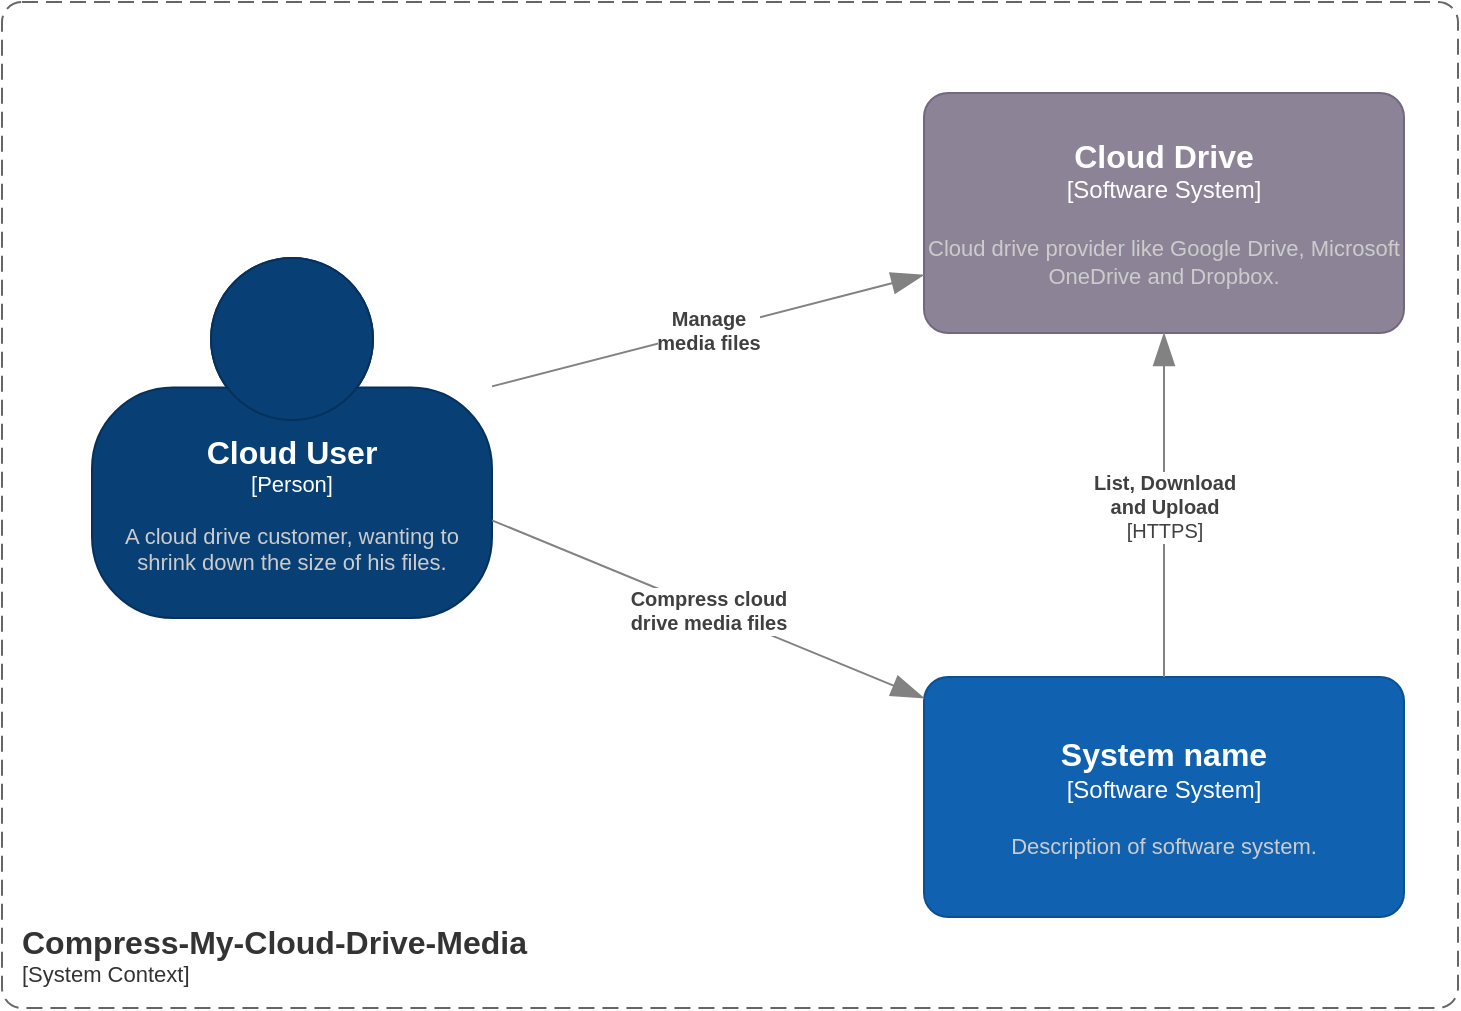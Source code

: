 <mxfile version="26.0.6" pages="2">
  <diagram name="System Context" id="HAuOFjpKwwE2w9zMnrlK">
    <mxGraphModel dx="2312" dy="1040" grid="0" gridSize="10" guides="1" tooltips="1" connect="1" arrows="1" fold="1" page="0" pageScale="1" pageWidth="850" pageHeight="1100" math="0" shadow="0">
      <root>
        <mxCell id="0" />
        <mxCell id="1" parent="0" />
        <object placeholders="1" c4Name="Compress-My-Cloud-Drive-Media" c4Type="SystemScopeBoundary" c4Application="System Context" label="&lt;font style=&quot;font-size: 16px&quot;&gt;&lt;b&gt;&lt;div style=&quot;text-align: left&quot;&gt;%c4Name%&lt;/div&gt;&lt;/b&gt;&lt;/font&gt;&lt;div style=&quot;text-align: left&quot;&gt;[%c4Application%]&lt;/div&gt;" id="vOuglv0krFL2pi8LMdZI-1">
          <mxCell style="rounded=1;fontSize=11;whiteSpace=wrap;html=1;dashed=1;arcSize=20;fillColor=none;strokeColor=#666666;fontColor=#333333;labelBackgroundColor=none;align=left;verticalAlign=bottom;labelBorderColor=none;spacingTop=0;spacing=10;dashPattern=8 4;metaEdit=1;rotatable=0;perimeter=rectanglePerimeter;noLabel=0;labelPadding=0;allowArrows=0;connectable=0;expand=0;recursiveResize=0;editable=1;pointerEvents=0;absoluteArcSize=1;points=[[0.25,0,0],[0.5,0,0],[0.75,0,0],[1,0.25,0],[1,0.5,0],[1,0.75,0],[0.75,1,0],[0.5,1,0],[0.25,1,0],[0,0.75,0],[0,0.5,0],[0,0.25,0]];container=1;collapsible=0;" parent="1" vertex="1">
            <mxGeometry x="-271" y="43" width="728" height="503" as="geometry" />
          </mxCell>
        </object>
        <object placeholders="1" c4Name="System name" c4Type="Software System" c4Description="Description of software system." label="&lt;font style=&quot;font-size: 16px&quot;&gt;&lt;b&gt;%c4Name%&lt;/b&gt;&lt;/font&gt;&lt;div&gt;[%c4Type%]&lt;/div&gt;&lt;br&gt;&lt;div&gt;&lt;font style=&quot;font-size: 11px&quot;&gt;&lt;font color=&quot;#cccccc&quot;&gt;%c4Description%&lt;/font&gt;&lt;/div&gt;" id="vOuglv0krFL2pi8LMdZI-4">
          <mxCell style="rounded=1;whiteSpace=wrap;html=1;labelBackgroundColor=none;fillColor=#1061B0;fontColor=#ffffff;align=center;arcSize=10;strokeColor=#0D5091;metaEdit=1;resizable=0;points=[[0.25,0,0],[0.5,0,0],[0.75,0,0],[1,0.25,0],[1,0.5,0],[1,0.75,0],[0.75,1,0],[0.5,1,0],[0.25,1,0],[0,0.75,0],[0,0.5,0],[0,0.25,0]];" parent="vOuglv0krFL2pi8LMdZI-1" vertex="1">
            <mxGeometry x="461" y="337.5" width="240" height="120" as="geometry" />
          </mxCell>
        </object>
        <object placeholders="1" c4Name="Cloud Drive" c4Type="Software System" c4Description="Cloud drive provider like Google Drive, Microsoft OneDrive and Dropbox." label="&lt;font style=&quot;font-size: 16px&quot;&gt;&lt;b&gt;%c4Name%&lt;/b&gt;&lt;/font&gt;&lt;div&gt;[%c4Type%]&lt;/div&gt;&lt;br&gt;&lt;div&gt;&lt;font style=&quot;font-size: 11px&quot;&gt;&lt;font color=&quot;#cccccc&quot;&gt;%c4Description%&lt;/font&gt;&lt;/div&gt;" id="vOuglv0krFL2pi8LMdZI-2">
          <mxCell style="rounded=1;whiteSpace=wrap;html=1;labelBackgroundColor=none;fillColor=#8C8496;fontColor=#ffffff;align=center;arcSize=10;strokeColor=#736782;metaEdit=1;resizable=0;points=[[0.25,0,0],[0.5,0,0],[0.75,0,0],[1,0.25,0],[1,0.5,0],[1,0.75,0],[0.75,1,0],[0.5,1,0],[0.25,1,0],[0,0.75,0],[0,0.5,0],[0,0.25,0]];" parent="vOuglv0krFL2pi8LMdZI-1" vertex="1">
            <mxGeometry x="461" y="45.5" width="240" height="120" as="geometry" />
          </mxCell>
        </object>
        <object placeholders="1" c4Name="Cloud User" c4Type="Person" c4Description="A cloud drive customer, wanting to shrink down the size of his files." label="&lt;font style=&quot;font-size: 16px&quot;&gt;&lt;b&gt;%c4Name%&lt;/b&gt;&lt;/font&gt;&lt;div&gt;[%c4Type%]&lt;/div&gt;&lt;br&gt;&lt;div&gt;&lt;font style=&quot;font-size: 11px&quot;&gt;&lt;font color=&quot;#cccccc&quot;&gt;%c4Description%&lt;/font&gt;&lt;/div&gt;" id="vOuglv0krFL2pi8LMdZI-5">
          <mxCell style="html=1;fontSize=11;dashed=0;whiteSpace=wrap;fillColor=#083F75;strokeColor=#06315C;fontColor=#ffffff;shape=mxgraph.c4.person2;align=center;metaEdit=1;points=[[0.5,0,0],[1,0.5,0],[1,0.75,0],[0.75,1,0],[0.5,1,0],[0.25,1,0],[0,0.75,0],[0,0.5,0]];resizable=0;" parent="vOuglv0krFL2pi8LMdZI-1" vertex="1">
            <mxGeometry x="45" y="128" width="200" height="180" as="geometry" />
          </mxCell>
        </object>
        <object placeholders="1" c4Type="Relationship" c4Description="Manage &#xa;media files" label="&lt;div style=&quot;text-align: left&quot;&gt;&lt;div style=&quot;text-align: center&quot;&gt;&lt;b&gt;%c4Description%&lt;/b&gt;&lt;/div&gt;" id="vOuglv0krFL2pi8LMdZI-6">
          <mxCell style="endArrow=blockThin;html=1;fontSize=10;fontColor=#404040;strokeWidth=1;endFill=1;strokeColor=#828282;elbow=vertical;metaEdit=1;endSize=14;startSize=14;jumpStyle=arc;jumpSize=16;rounded=0;" parent="vOuglv0krFL2pi8LMdZI-1" source="vOuglv0krFL2pi8LMdZI-5" target="vOuglv0krFL2pi8LMdZI-2" edge="1">
            <mxGeometry width="240" relative="1" as="geometry">
              <mxPoint x="374" y="192" as="sourcePoint" />
              <mxPoint x="614" y="192" as="targetPoint" />
            </mxGeometry>
          </mxCell>
        </object>
        <object placeholders="1" c4Type="Relationship" c4Description="Compress cloud &#xa;drive media files" label="&lt;div style=&quot;text-align: left&quot;&gt;&lt;div style=&quot;text-align: center&quot;&gt;&lt;b&gt;%c4Description%&lt;/b&gt;&lt;/div&gt;" id="vOuglv0krFL2pi8LMdZI-7">
          <mxCell style="endArrow=blockThin;html=1;fontSize=10;fontColor=#404040;strokeWidth=1;endFill=1;strokeColor=#828282;elbow=vertical;metaEdit=1;endSize=14;startSize=14;jumpStyle=arc;jumpSize=16;rounded=0;" parent="vOuglv0krFL2pi8LMdZI-1" source="vOuglv0krFL2pi8LMdZI-5" target="vOuglv0krFL2pi8LMdZI-4" edge="1">
            <mxGeometry width="240" relative="1" as="geometry">
              <mxPoint x="255" y="192" as="sourcePoint" />
              <mxPoint x="405" y="139" as="targetPoint" />
            </mxGeometry>
          </mxCell>
        </object>
        <object placeholders="1" c4Type="Relationship" c4Technology="HTTPS" c4Description="List, Download&#xa;and Upload" label="&lt;div style=&quot;text-align: left&quot;&gt;&lt;div style=&quot;text-align: center&quot;&gt;&lt;b&gt;%c4Description%&lt;/b&gt;&lt;/div&gt;&lt;div style=&quot;text-align: center&quot;&gt;[%c4Technology%]&lt;/div&gt;&lt;/div&gt;" id="vOuglv0krFL2pi8LMdZI-8">
          <mxCell style="endArrow=blockThin;html=1;fontSize=10;fontColor=#404040;strokeWidth=1;endFill=1;strokeColor=#828282;elbow=vertical;metaEdit=1;endSize=14;startSize=14;jumpStyle=arc;jumpSize=16;rounded=0;align=center;verticalAlign=middle;fontFamily=Helvetica;labelBackgroundColor=default;" parent="vOuglv0krFL2pi8LMdZI-1" source="vOuglv0krFL2pi8LMdZI-4" target="vOuglv0krFL2pi8LMdZI-2" edge="1">
            <mxGeometry width="240" relative="1" as="geometry">
              <mxPoint x="374" y="192" as="sourcePoint" />
              <mxPoint x="614" y="192" as="targetPoint" />
            </mxGeometry>
          </mxCell>
        </object>
      </root>
    </mxGraphModel>
  </diagram>
  <diagram id="whAdJnwwqrl-0NbLd0mx" name="Component">
    <mxGraphModel dx="2234" dy="-20" grid="0" gridSize="10" guides="1" tooltips="1" connect="1" arrows="1" fold="1" page="0" pageScale="1" pageWidth="850" pageHeight="1100" math="0" shadow="0">
      <root>
        <mxCell id="0" />
        <mxCell id="1" parent="0" />
        <object placeholders="1" c4Name="Runnable Jar for Compress-My-Cloud-Drive-Media" c4Type="ContainerScopeBoundary" c4Application="Container" label="&lt;font style=&quot;font-size: 16px&quot;&gt;&lt;b&gt;&lt;div style=&quot;text-align: left&quot;&gt;%c4Name%&lt;/div&gt;&lt;/b&gt;&lt;/font&gt;&lt;div style=&quot;text-align: left&quot;&gt;[%c4Application%]&lt;/div&gt;" id="gP7x9QpX73AReZxhzerS-1">
          <mxCell style="rounded=1;fontSize=11;whiteSpace=wrap;html=1;dashed=1;arcSize=20;fillColor=none;strokeColor=#666666;fontColor=#333333;labelBackgroundColor=none;align=left;verticalAlign=bottom;labelBorderColor=none;spacingTop=0;spacing=10;dashPattern=8 4;metaEdit=1;rotatable=0;perimeter=rectanglePerimeter;noLabel=0;labelPadding=0;allowArrows=0;connectable=0;expand=0;recursiveResize=0;editable=1;pointerEvents=0;absoluteArcSize=1;points=[[0.25,0,0],[0.5,0,0],[0.75,0,0],[1,0.25,0],[1,0.5,0],[1,0.75,0],[0.75,1,0],[0.5,1,0],[0.25,1,0],[0,0.75,0],[0,0.5,0],[0,0.25,0]];fontFamily=Helvetica;container=1;collapsible=0;" vertex="1" parent="1">
            <mxGeometry x="-119" y="937" width="993" height="892" as="geometry" />
          </mxCell>
        </object>
        <object placeholders="1" c4Name="Main" c4Type="Component" c4Technology="Java" c4Description="" label="&lt;font style=&quot;font-size: 16px&quot;&gt;&lt;b&gt;%c4Name%&lt;/b&gt;&lt;/font&gt;&lt;div&gt;[%c4Type%: %c4Technology%]&lt;/div&gt;&lt;br&gt;&lt;div&gt;&lt;font style=&quot;font-size: 11px&quot;&gt;%c4Description%&lt;/font&gt;&lt;/div&gt;" id="gP7x9QpX73AReZxhzerS-2">
          <mxCell style="rounded=1;whiteSpace=wrap;html=1;labelBackgroundColor=none;fillColor=#63BEF2;fontColor=#ffffff;align=center;arcSize=6;strokeColor=#2086C9;metaEdit=1;resizable=0;points=[[0.25,0,0],[0.5,0,0],[0.75,0,0],[1,0.25,0],[1,0.5,0],[1,0.75,0],[0.75,1,0],[0.5,1,0],[0.25,1,0],[0,0.75,0],[0,0.5,0],[0,0.25,0]];fontFamily=Helvetica;fontSize=10;" vertex="1" parent="gP7x9QpX73AReZxhzerS-1">
            <mxGeometry x="63" y="105" width="240" height="120" as="geometry" />
          </mxCell>
        </object>
        <object placeholders="1" c4Name="HandlerFactory" c4Type="Component" c4Technology="Java" c4Description="Create handlers according to user goals" label="&lt;font style=&quot;font-size: 16px&quot;&gt;&lt;b&gt;%c4Name%&lt;/b&gt;&lt;/font&gt;&lt;div&gt;[%c4Type%: %c4Technology%]&lt;/div&gt;&lt;br&gt;&lt;div&gt;&lt;font style=&quot;font-size: 11px&quot;&gt;%c4Description%&lt;/font&gt;&lt;/div&gt;" id="gP7x9QpX73AReZxhzerS-3">
          <mxCell style="rounded=1;whiteSpace=wrap;html=1;labelBackgroundColor=none;fillColor=#63BEF2;fontColor=#ffffff;align=center;arcSize=6;strokeColor=#2086C9;metaEdit=1;resizable=0;points=[[0.25,0,0],[0.5,0,0],[0.75,0,0],[1,0.25,0],[1,0.5,0],[1,0.75,0],[0.75,1,0],[0.5,1,0],[0.25,1,0],[0,0.75,0],[0,0.5,0],[0,0.25,0]];fontFamily=Helvetica;fontSize=10;" vertex="1" parent="gP7x9QpX73AReZxhzerS-1">
            <mxGeometry x="636" y="180" width="240" height="120" as="geometry" />
          </mxCell>
        </object>
        <object placeholders="1" c4Name="CloudClientFactory" c4Type="Component" c4Technology="Java" c4Description="Create a cloud client implementation like Google Drive, OneDrive or Dropbox." label="&lt;font style=&quot;font-size: 16px&quot;&gt;&lt;b&gt;%c4Name%&lt;/b&gt;&lt;/font&gt;&lt;div&gt;[%c4Type%: %c4Technology%]&lt;/div&gt;&lt;br&gt;&lt;div&gt;&lt;font style=&quot;font-size: 11px&quot;&gt;%c4Description%&lt;/font&gt;&lt;/div&gt;" id="gP7x9QpX73AReZxhzerS-4">
          <mxCell style="rounded=1;whiteSpace=wrap;html=1;labelBackgroundColor=none;fillColor=#63BEF2;fontColor=#ffffff;align=center;arcSize=6;strokeColor=#2086C9;metaEdit=1;resizable=0;points=[[0.25,0,0],[0.5,0,0],[0.75,0,0],[1,0.25,0],[1,0.5,0],[1,0.75,0],[0.75,1,0],[0.5,1,0],[0.25,1,0],[0,0.75,0],[0,0.5,0],[0,0.25,0]];fontFamily=Helvetica;fontSize=10;" vertex="1" parent="gP7x9QpX73AReZxhzerS-1">
            <mxGeometry x="636" y="25" width="240" height="120" as="geometry" />
          </mxCell>
        </object>
        <object placeholders="1" c4Type="Relationship" c4Description="createCloudClientHandlers()" label="&lt;div style=&quot;text-align: left&quot;&gt;&lt;div style=&quot;text-align: center&quot;&gt;&lt;b&gt;%c4Description%&lt;/b&gt;&lt;/div&gt;" id="gP7x9QpX73AReZxhzerS-5">
          <mxCell style="endArrow=blockThin;html=1;fontSize=10;fontColor=#404040;strokeWidth=1;endFill=1;strokeColor=#828282;elbow=vertical;metaEdit=1;endSize=14;startSize=14;jumpStyle=arc;jumpSize=16;rounded=0;align=center;verticalAlign=middle;fontFamily=Helvetica;labelBackgroundColor=default;" edge="1" parent="gP7x9QpX73AReZxhzerS-1" source="gP7x9QpX73AReZxhzerS-2" target="gP7x9QpX73AReZxhzerS-3">
            <mxGeometry width="240" relative="1" as="geometry">
              <mxPoint x="323" y="237" as="sourcePoint" />
              <mxPoint x="563" y="237" as="targetPoint" />
            </mxGeometry>
          </mxCell>
        </object>
        <object placeholders="1" c4Type="Relationship" c4Description="getCloudClient()" label="&lt;div style=&quot;text-align: left&quot;&gt;&lt;div style=&quot;text-align: center&quot;&gt;&lt;b&gt;%c4Description%&lt;/b&gt;&lt;/div&gt;" id="gP7x9QpX73AReZxhzerS-6">
          <mxCell style="endArrow=blockThin;html=1;fontSize=10;fontColor=#404040;strokeWidth=1;endFill=1;strokeColor=#828282;elbow=vertical;metaEdit=1;endSize=14;startSize=14;jumpStyle=arc;jumpSize=16;rounded=0;align=center;verticalAlign=middle;fontFamily=Helvetica;labelBackgroundColor=default;" edge="1" parent="gP7x9QpX73AReZxhzerS-1" source="gP7x9QpX73AReZxhzerS-2" target="gP7x9QpX73AReZxhzerS-4">
            <mxGeometry width="240" relative="1" as="geometry">
              <mxPoint x="193" y="209" as="sourcePoint" />
              <mxPoint x="362" y="103" as="targetPoint" />
            </mxGeometry>
          </mxCell>
        </object>
        <object placeholders="1" c4Name="Cloud Client" c4Type="Component" c4Technology="Java Interface" c4Description="Represents the cloud drive that the user wants to compress his media files." label="&lt;font style=&quot;font-size: 16px&quot;&gt;&lt;b&gt;%c4Name%&lt;/b&gt;&lt;/font&gt;&lt;div&gt;[%c4Type%: %c4Technology%]&lt;/div&gt;&lt;br&gt;&lt;div&gt;&lt;font style=&quot;font-size: 11px&quot;&gt;%c4Description%&lt;/font&gt;&lt;/div&gt;" id="gP7x9QpX73AReZxhzerS-7">
          <mxCell style="rounded=1;whiteSpace=wrap;html=1;labelBackgroundColor=none;fillColor=#63BEF2;fontColor=#ffffff;align=center;arcSize=6;strokeColor=#2086C9;metaEdit=1;resizable=0;points=[[0.25,0,0],[0.5,0,0],[0.75,0,0],[1,0.25,0],[1,0.5,0],[1,0.75,0],[0.75,1,0],[0.5,1,0],[0.25,1,0],[0,0.75,0],[0,0.5,0],[0,0.25,0]];fontFamily=Helvetica;fontSize=10;" vertex="1" parent="gP7x9QpX73AReZxhzerS-1">
            <mxGeometry x="63" y="473" width="240" height="120" as="geometry" />
          </mxCell>
        </object>
        <object placeholders="1" c4Name="Cloud Client Handler" c4Type="Component" c4Technology="Java Interface" c4Description="Represents a handler that wants to register itself on the CloudClient." label="&lt;font style=&quot;font-size: 16px&quot;&gt;&lt;b&gt;%c4Name%&lt;/b&gt;&lt;/font&gt;&lt;div&gt;[%c4Type%: %c4Technology%]&lt;/div&gt;&lt;br&gt;&lt;div&gt;&lt;font style=&quot;font-size: 11px&quot;&gt;%c4Description%&lt;/font&gt;&lt;/div&gt;" id="gP7x9QpX73AReZxhzerS-8">
          <mxCell style="rounded=1;whiteSpace=wrap;html=1;labelBackgroundColor=none;fillColor=#63BEF2;fontColor=#ffffff;align=center;arcSize=6;strokeColor=#2086C9;metaEdit=1;resizable=0;points=[[0.25,0,0],[0.5,0,0],[0.75,0,0],[1,0.25,0],[1,0.5,0],[1,0.75,0],[0.75,1,0],[0.5,1,0],[0.25,1,0],[0,0.75,0],[0,0.5,0],[0,0.25,0]];fontFamily=Helvetica;fontSize=10;" vertex="1" parent="gP7x9QpX73AReZxhzerS-1">
            <mxGeometry x="63" y="691" width="240" height="120" as="geometry" />
          </mxCell>
        </object>
        <object placeholders="1" c4Type="Relationship" c4Description="Register itself as &#xa;observer of any event." label="&lt;div style=&quot;text-align: left&quot;&gt;&lt;div style=&quot;text-align: center&quot;&gt;&lt;b&gt;%c4Description%&lt;/b&gt;&lt;/div&gt;" id="gP7x9QpX73AReZxhzerS-9">
          <mxCell style="endArrow=blockThin;html=1;fontSize=10;fontColor=#404040;strokeWidth=1;endFill=1;strokeColor=#828282;elbow=vertical;metaEdit=1;endSize=14;startSize=14;jumpStyle=arc;jumpSize=16;rounded=0;" edge="1" parent="gP7x9QpX73AReZxhzerS-1" source="gP7x9QpX73AReZxhzerS-8" target="gP7x9QpX73AReZxhzerS-7">
            <mxGeometry width="240" relative="1" as="geometry">
              <mxPoint x="-163" y="1199" as="sourcePoint" />
              <mxPoint x="317" y="935" as="targetPoint" />
            </mxGeometry>
          </mxCell>
        </object>
        <object placeholders="1" c4Type="Relationship" c4Description="runFiles()&#xa;The process of listing files" label="&lt;div style=&quot;text-align: left&quot;&gt;&lt;div style=&quot;text-align: center&quot;&gt;&lt;b&gt;%c4Description%&lt;/b&gt;&lt;/div&gt;" id="gP7x9QpX73AReZxhzerS-10">
          <mxCell style="endArrow=blockThin;html=1;fontSize=10;fontColor=#404040;strokeWidth=1;endFill=1;strokeColor=#828282;elbow=vertical;metaEdit=1;endSize=14;startSize=14;jumpStyle=arc;jumpSize=16;rounded=0;edgeStyle=orthogonalEdgeStyle;align=center;verticalAlign=middle;fontFamily=Helvetica;labelBackgroundColor=default;" edge="1" parent="gP7x9QpX73AReZxhzerS-1" source="gP7x9QpX73AReZxhzerS-2" target="gP7x9QpX73AReZxhzerS-7">
            <mxGeometry x="0.005" width="240" relative="1" as="geometry">
              <mxPoint x="193" y="209" as="sourcePoint" />
              <mxPoint x="362" y="103" as="targetPoint" />
              <mxPoint as="offset" />
            </mxGeometry>
          </mxCell>
        </object>
        <object placeholders="1" c4Name="Start Event Observer" c4Type="Component" c4Technology="Java Interface" c4Description="Observe the start of the process of listing files.&#xa;Kind of a header section." label="&lt;font style=&quot;font-size: 16px&quot;&gt;&lt;b&gt;%c4Name%&lt;/b&gt;&lt;/font&gt;&lt;div&gt;[%c4Type%: %c4Technology%]&lt;/div&gt;&lt;br&gt;&lt;div&gt;&lt;font style=&quot;font-size: 11px&quot;&gt;%c4Description%&lt;/font&gt;&lt;/div&gt;" id="gP7x9QpX73AReZxhzerS-11">
          <mxCell style="rounded=1;whiteSpace=wrap;html=1;labelBackgroundColor=none;fillColor=#63BEF2;fontColor=#ffffff;align=center;arcSize=6;strokeColor=#2086C9;metaEdit=1;resizable=0;points=[[0.25,0,0],[0.5,0,0],[0.75,0,0],[1,0.25,0],[1,0.5,0],[1,0.75,0],[0.75,1,0],[0.5,1,0],[0.25,1,0],[0,0.75,0],[0,0.5,0],[0,0.25,0]];fontFamily=Helvetica;fontSize=10;" vertex="1" parent="gP7x9QpX73AReZxhzerS-1">
            <mxGeometry x="636" y="426" width="240" height="120" as="geometry" />
          </mxCell>
        </object>
        <object placeholders="1" c4Type="Relationship" c4Description="Notify Observer" label="&lt;div style=&quot;text-align: left&quot;&gt;&lt;div style=&quot;text-align: center&quot;&gt;&lt;b&gt;%c4Description%&lt;/b&gt;&lt;/div&gt;" id="gP7x9QpX73AReZxhzerS-12">
          <mxCell style="endArrow=blockThin;html=1;fontSize=10;fontColor=#404040;strokeWidth=1;endFill=1;strokeColor=#828282;elbow=vertical;metaEdit=1;endSize=14;startSize=14;jumpStyle=arc;jumpSize=16;rounded=0;" edge="1" parent="gP7x9QpX73AReZxhzerS-1" source="gP7x9QpX73AReZxhzerS-7" target="gP7x9QpX73AReZxhzerS-11">
            <mxGeometry width="240" relative="1" as="geometry">
              <mxPoint x="898" y="380" as="sourcePoint" />
              <mxPoint x="969" y="286" as="targetPoint" />
            </mxGeometry>
          </mxCell>
        </object>
        <object placeholders="1" c4Name="Item Event Observer" c4Type="Component" c4Technology="Java Interface" c4Description="Observe file by file of the process of listing files." label="&lt;font style=&quot;font-size: 16px&quot;&gt;&lt;b&gt;%c4Name%&lt;/b&gt;&lt;/font&gt;&lt;div&gt;[%c4Type%: %c4Technology%]&lt;/div&gt;&lt;br&gt;&lt;div&gt;&lt;font style=&quot;font-size: 11px&quot;&gt;%c4Description%&lt;/font&gt;&lt;/div&gt;" id="gP7x9QpX73AReZxhzerS-13">
          <mxCell style="rounded=1;whiteSpace=wrap;html=1;labelBackgroundColor=none;fillColor=#63BEF2;fontColor=#ffffff;align=center;arcSize=6;strokeColor=#2086C9;metaEdit=1;resizable=0;points=[[0.25,0,0],[0.5,0,0],[0.75,0,0],[1,0.25,0],[1,0.5,0],[1,0.75,0],[0.75,1,0],[0.5,1,0],[0.25,1,0],[0,0.75,0],[0,0.5,0],[0,0.25,0]];fontFamily=Helvetica;fontSize=10;" vertex="1" parent="gP7x9QpX73AReZxhzerS-1">
            <mxGeometry x="636" y="563" width="240" height="120" as="geometry" />
          </mxCell>
        </object>
        <object placeholders="1" c4Type="Relationship" c4Description="Notify Observer" label="&lt;div style=&quot;text-align: left&quot;&gt;&lt;div style=&quot;text-align: center&quot;&gt;&lt;b&gt;%c4Description%&lt;/b&gt;&lt;/div&gt;" id="gP7x9QpX73AReZxhzerS-14">
          <mxCell style="endArrow=blockThin;html=1;fontSize=10;fontColor=#404040;strokeWidth=1;endFill=1;strokeColor=#828282;elbow=vertical;metaEdit=1;endSize=14;startSize=14;jumpStyle=arc;jumpSize=16;rounded=0;" edge="1" parent="gP7x9QpX73AReZxhzerS-1" source="gP7x9QpX73AReZxhzerS-7" target="gP7x9QpX73AReZxhzerS-13">
            <mxGeometry width="240" relative="1" as="geometry">
              <mxPoint x="926" y="163" as="sourcePoint" />
              <mxPoint x="1028" y="380" as="targetPoint" />
            </mxGeometry>
          </mxCell>
        </object>
        <object placeholders="1" c4Name="End Event Observer" c4Type="Component" c4Technology="Java Interface" c4Description="Observe the end of the process of listing files.&#xa;Kind of a footer section." label="&lt;font style=&quot;font-size: 16px&quot;&gt;&lt;b&gt;%c4Name%&lt;/b&gt;&lt;/font&gt;&lt;div&gt;[%c4Type%: %c4Technology%]&lt;/div&gt;&lt;br&gt;&lt;div&gt;&lt;font style=&quot;font-size: 11px&quot;&gt;%c4Description%&lt;/font&gt;&lt;/div&gt;" id="gP7x9QpX73AReZxhzerS-15">
          <mxCell style="rounded=1;whiteSpace=wrap;html=1;labelBackgroundColor=none;fillColor=#63BEF2;fontColor=#ffffff;align=center;arcSize=6;strokeColor=#2086C9;metaEdit=1;resizable=0;points=[[0.25,0,0],[0.5,0,0],[0.75,0,0],[1,0.25,0],[1,0.5,0],[1,0.75,0],[0.75,1,0],[0.5,1,0],[0.25,1,0],[0,0.75,0],[0,0.5,0],[0,0.25,0]];fontFamily=Helvetica;fontSize=10;" vertex="1" parent="gP7x9QpX73AReZxhzerS-1">
            <mxGeometry x="636" y="699" width="240" height="120" as="geometry" />
          </mxCell>
        </object>
        <object placeholders="1" c4Type="Relationship" c4Description="Notify Observer" label="&lt;div style=&quot;text-align: left&quot;&gt;&lt;div style=&quot;text-align: center&quot;&gt;&lt;b&gt;%c4Description%&lt;/b&gt;&lt;/div&gt;" id="gP7x9QpX73AReZxhzerS-16">
          <mxCell style="endArrow=blockThin;html=1;fontSize=10;fontColor=#404040;strokeWidth=1;endFill=1;strokeColor=#828282;elbow=vertical;metaEdit=1;endSize=14;startSize=14;jumpStyle=arc;jumpSize=16;rounded=0;" edge="1" parent="gP7x9QpX73AReZxhzerS-1" source="gP7x9QpX73AReZxhzerS-7" target="gP7x9QpX73AReZxhzerS-15">
            <mxGeometry width="240" relative="1" as="geometry">
              <mxPoint x="1017" y="163" as="sourcePoint" />
              <mxPoint x="1137" y="223" as="targetPoint" />
            </mxGeometry>
          </mxCell>
        </object>
        <object placeholders="1" c4Name="Cloud Drive" c4Type="Software System" c4Description="Cloud drive provider like Google Drive, Microsoft OneDrive and Dropbox." label="&lt;font style=&quot;font-size: 16px&quot;&gt;&lt;b&gt;%c4Name%&lt;/b&gt;&lt;/font&gt;&lt;div&gt;[%c4Type%]&lt;/div&gt;&lt;br&gt;&lt;div&gt;&lt;font style=&quot;font-size: 11px&quot;&gt;&lt;font color=&quot;#cccccc&quot;&gt;%c4Description%&lt;/font&gt;&lt;/div&gt;" id="gP7x9QpX73AReZxhzerS-17">
          <mxCell style="rounded=1;whiteSpace=wrap;html=1;labelBackgroundColor=none;fillColor=#8C8496;fontColor=#ffffff;align=center;arcSize=10;strokeColor=#736782;metaEdit=1;resizable=0;points=[[0.25,0,0],[0.5,0,0],[0.75,0,0],[1,0.25,0],[1,0.5,0],[1,0.75,0],[0.75,1,0],[0.5,1,0],[0.25,1,0],[0,0.75,0],[0,0.5,0],[0,0.25,0]];" vertex="1" parent="1">
            <mxGeometry x="-443" y="1413" width="240" height="120" as="geometry" />
          </mxCell>
        </object>
        <object placeholders="1" c4Type="Relationship" c4Description="Manage &#xa;media files" label="&lt;div style=&quot;text-align: left&quot;&gt;&lt;div style=&quot;text-align: center&quot;&gt;&lt;b&gt;%c4Description%&lt;/b&gt;&lt;/div&gt;" id="gP7x9QpX73AReZxhzerS-18">
          <mxCell style="endArrow=blockThin;html=1;fontSize=10;fontColor=#404040;strokeWidth=1;endFill=1;strokeColor=#828282;elbow=vertical;metaEdit=1;endSize=14;startSize=14;jumpStyle=arc;jumpSize=16;rounded=0;edgeStyle=orthogonalEdgeStyle;" edge="1" parent="1" source="gP7x9QpX73AReZxhzerS-19" target="gP7x9QpX73AReZxhzerS-17">
            <mxGeometry width="240" relative="1" as="geometry">
              <mxPoint x="-24" y="275" as="sourcePoint" />
              <mxPoint x="192" y="219" as="targetPoint" />
            </mxGeometry>
          </mxCell>
        </object>
        <object placeholders="1" c4Name="Cloud User" c4Type="Person" c4Description="A cloud drive customer, wanting to shrink down the size of his files." label="&lt;font style=&quot;font-size: 16px&quot;&gt;&lt;b&gt;%c4Name%&lt;/b&gt;&lt;/font&gt;&lt;div&gt;[%c4Type%]&lt;/div&gt;&lt;br&gt;&lt;div&gt;&lt;font style=&quot;font-size: 11px&quot;&gt;&lt;font color=&quot;#cccccc&quot;&gt;%c4Description%&lt;/font&gt;&lt;/div&gt;" id="gP7x9QpX73AReZxhzerS-19">
          <mxCell style="html=1;fontSize=11;dashed=0;whiteSpace=wrap;fillColor=#083F75;strokeColor=#06315C;fontColor=#ffffff;shape=mxgraph.c4.person2;align=center;metaEdit=1;points=[[0.5,0,0],[1,0.5,0],[1,0.75,0],[0.75,1,0],[0.5,1,0],[0.25,1,0],[0,0.75,0],[0,0.5,0]];resizable=0;" vertex="1" parent="1">
            <mxGeometry x="-423" y="1012" width="200" height="180" as="geometry" />
          </mxCell>
        </object>
        <object placeholders="1" c4Type="Relationship" c4Description="Compress &#xa;media files" label="&lt;div style=&quot;text-align: left&quot;&gt;&lt;div style=&quot;text-align: center&quot;&gt;&lt;b&gt;%c4Description%&lt;/b&gt;&lt;/div&gt;" id="gP7x9QpX73AReZxhzerS-20">
          <mxCell style="endArrow=blockThin;html=1;fontSize=10;fontColor=#404040;strokeWidth=1;endFill=1;strokeColor=#828282;elbow=vertical;metaEdit=1;endSize=14;startSize=14;jumpStyle=arc;jumpSize=16;rounded=0;" edge="1" parent="1" source="gP7x9QpX73AReZxhzerS-19" target="gP7x9QpX73AReZxhzerS-2">
            <mxGeometry width="240" relative="1" as="geometry">
              <mxPoint x="99" y="391" as="sourcePoint" />
              <mxPoint x="408" y="465" as="targetPoint" />
            </mxGeometry>
          </mxCell>
        </object>
        <object placeholders="1" c4Type="Relationship" c4Technology="HTTPS" c4Description="List, Download &#xa;and Upload files" label="&lt;div style=&quot;text-align: left&quot;&gt;&lt;div style=&quot;text-align: center&quot;&gt;&lt;b&gt;%c4Description%&lt;/b&gt;&lt;/div&gt;&lt;div style=&quot;text-align: center&quot;&gt;[%c4Technology%]&lt;/div&gt;&lt;/div&gt;" id="gP7x9QpX73AReZxhzerS-21">
          <mxCell style="endArrow=blockThin;html=1;fontSize=10;fontColor=#404040;strokeWidth=1;endFill=1;strokeColor=#828282;elbow=vertical;metaEdit=1;endSize=14;startSize=14;jumpStyle=arc;jumpSize=16;rounded=0;align=center;verticalAlign=middle;fontFamily=Helvetica;labelBackgroundColor=default;" edge="1" parent="1" source="gP7x9QpX73AReZxhzerS-7" target="gP7x9QpX73AReZxhzerS-17">
            <mxGeometry x="0.005" width="240" relative="1" as="geometry">
              <mxPoint x="528" y="434" as="sourcePoint" />
              <mxPoint x="528" y="283" as="targetPoint" />
              <mxPoint as="offset" />
            </mxGeometry>
          </mxCell>
        </object>
      </root>
    </mxGraphModel>
  </diagram>
</mxfile>
